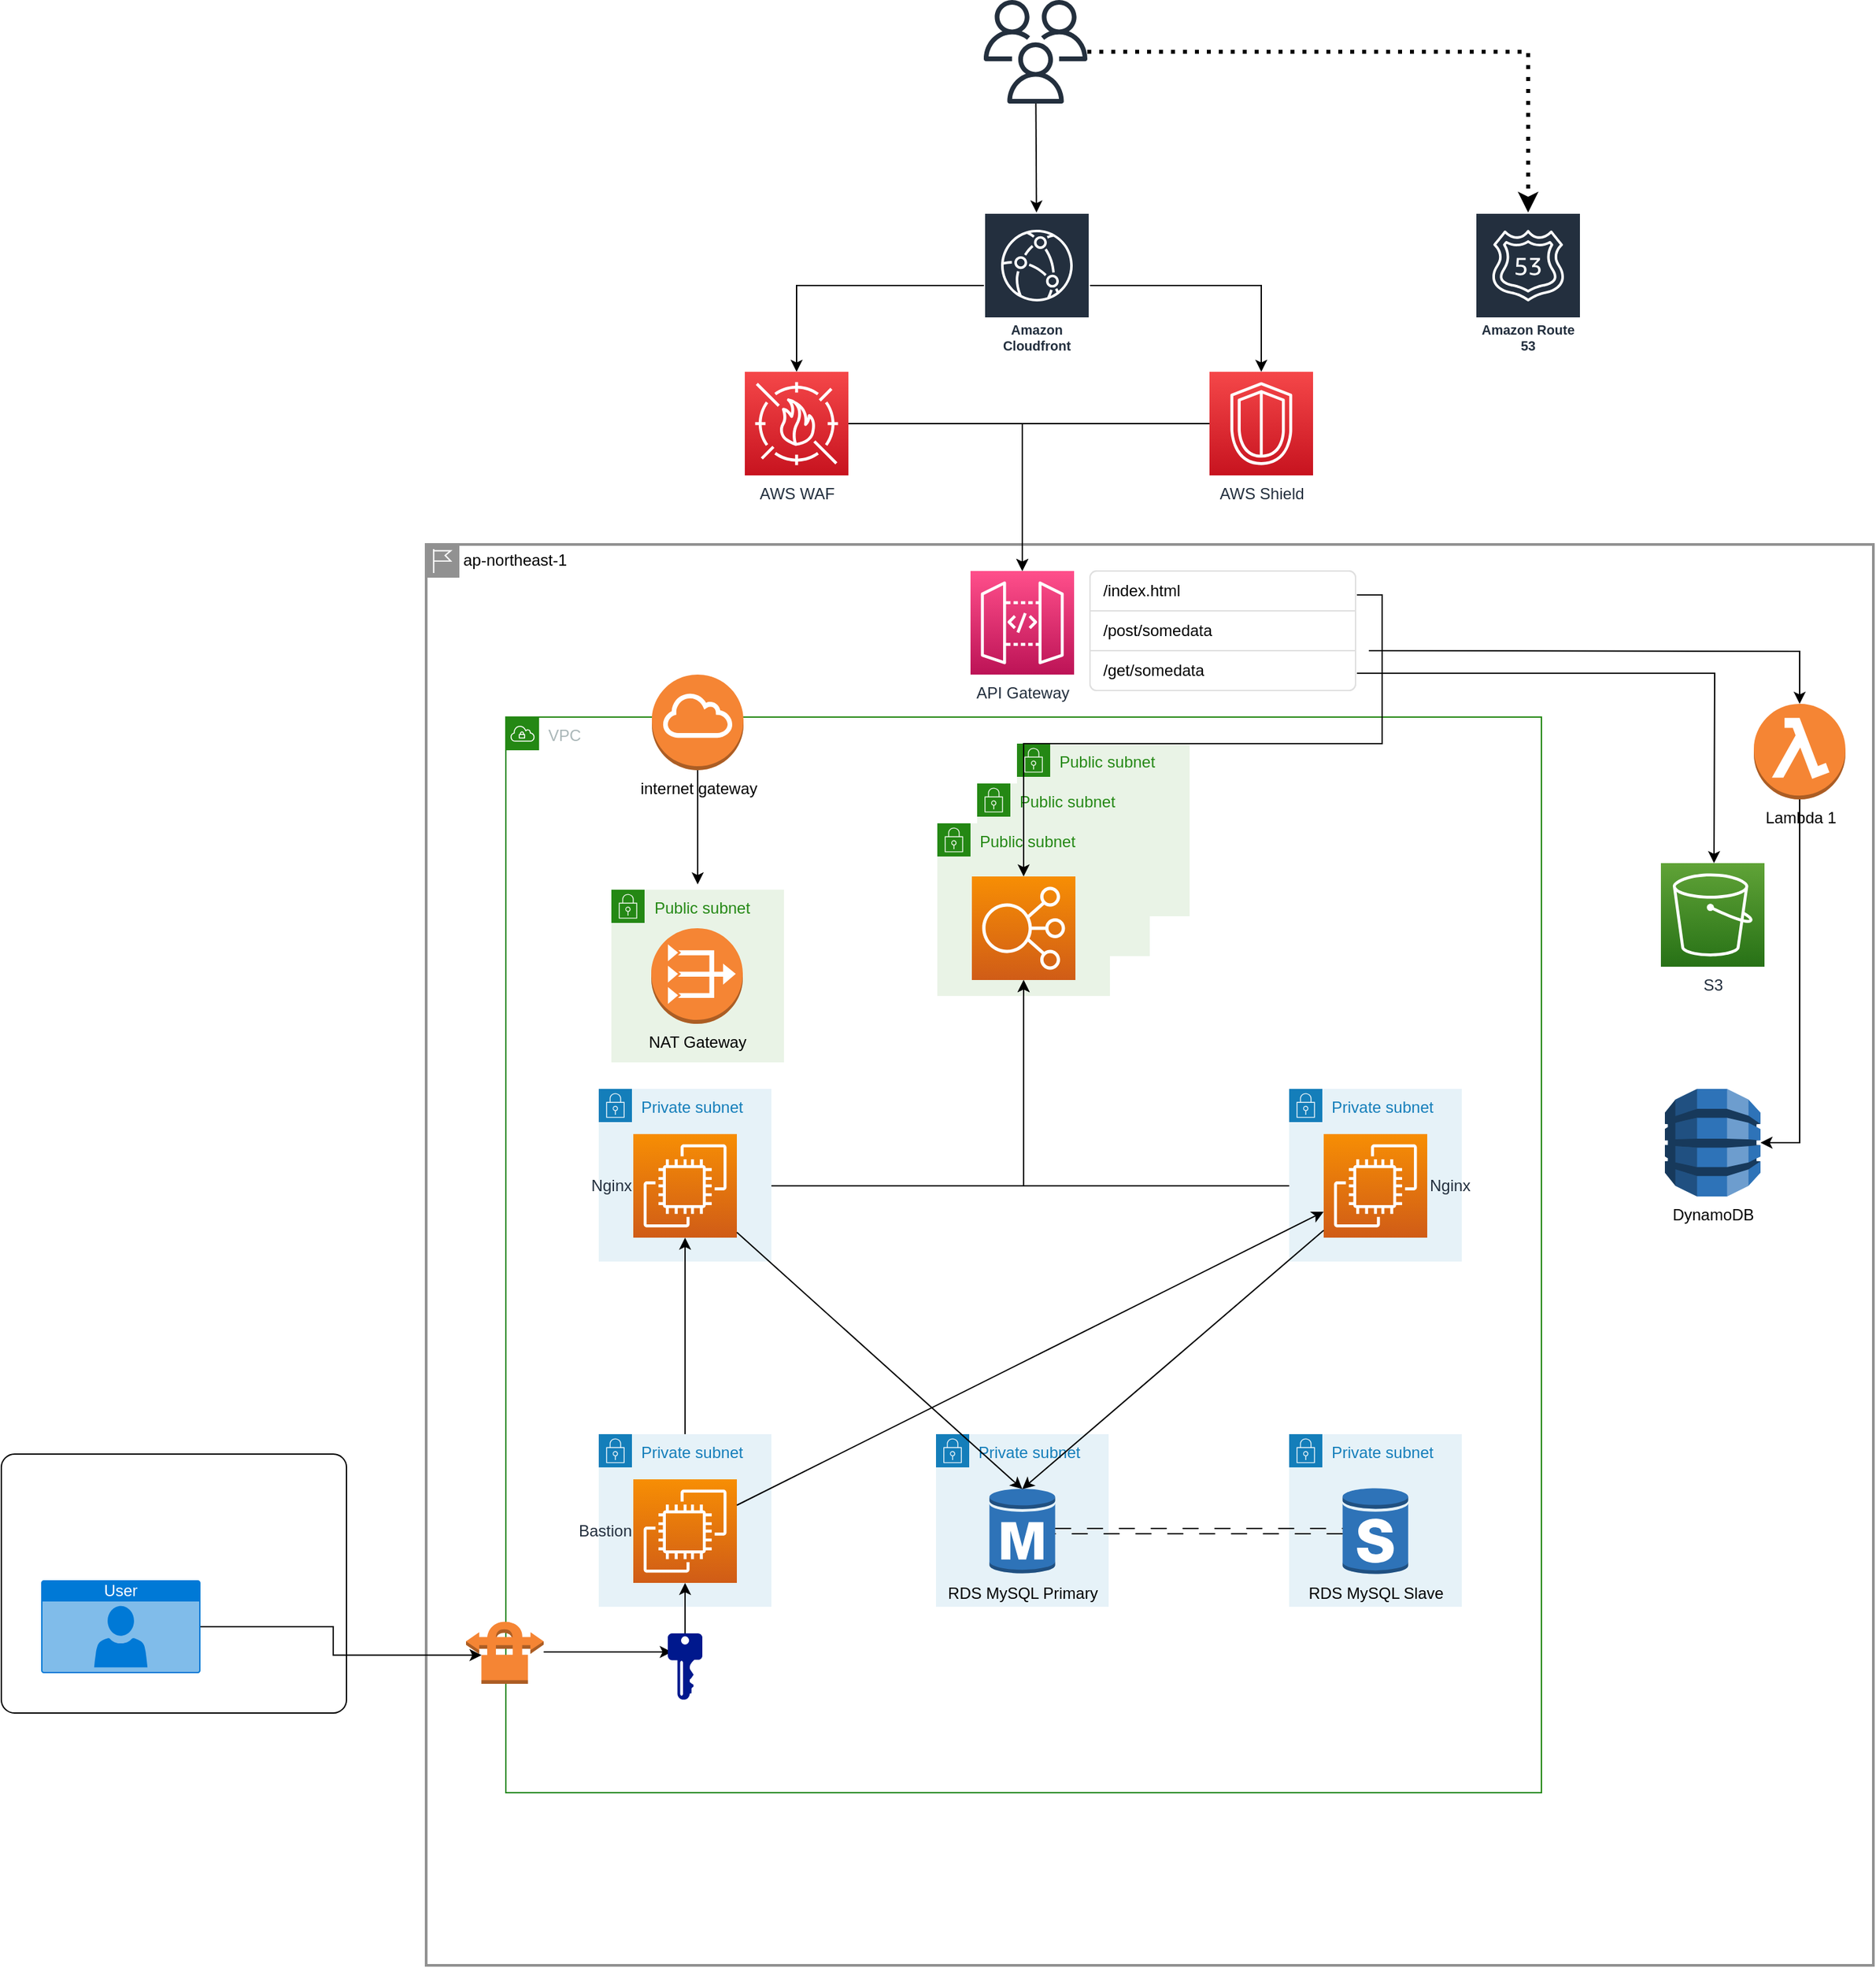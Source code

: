 <mxfile version="21.6.6" type="github">
  <diagram name="第 1 页" id="K0m6eNudbS8uEpsSqH8s">
    <mxGraphModel dx="2261" dy="1965" grid="1" gridSize="10" guides="1" tooltips="1" connect="1" arrows="1" fold="1" page="1" pageScale="1" pageWidth="827" pageHeight="1169" math="0" shadow="0">
      <root>
        <mxCell id="0" />
        <mxCell id="1" parent="0" />
        <mxCell id="7Nk23ZDvDjW6nSxyGegu-87" value="" style="rounded=1;whiteSpace=wrap;html=1;container=1;collapsible=0;absoluteArcSize=1;arcSize=20;childLayout=stackLayout;horizontal=1;horizontalStack=0;resizeParent=1;resizeParentMax=0;resizeLast=0;" vertex="1" parent="1">
          <mxGeometry x="-310" y="695" width="260" height="195" as="geometry" />
        </mxCell>
        <mxCell id="7Nk23ZDvDjW6nSxyGegu-1" value="VPC" style="points=[[0,0],[0.25,0],[0.5,0],[0.75,0],[1,0],[1,0.25],[1,0.5],[1,0.75],[1,1],[0.75,1],[0.5,1],[0.25,1],[0,1],[0,0.75],[0,0.5],[0,0.25]];outlineConnect=0;gradientColor=none;html=1;whiteSpace=wrap;fontSize=12;fontStyle=0;container=1;pointerEvents=0;collapsible=0;recursiveResize=0;shape=mxgraph.aws4.group;grIcon=mxgraph.aws4.group_vpc;strokeColor=#248814;fillColor=none;verticalAlign=top;align=left;spacingLeft=30;fontColor=#AAB7B8;dashed=0;" vertex="1" parent="1">
          <mxGeometry x="70" y="140" width="780" height="810" as="geometry" />
        </mxCell>
        <mxCell id="7Nk23ZDvDjW6nSxyGegu-31" value="Public subnet" style="points=[[0,0],[0.25,0],[0.5,0],[0.75,0],[1,0],[1,0.25],[1,0.5],[1,0.75],[1,1],[0.75,1],[0.5,1],[0.25,1],[0,1],[0,0.75],[0,0.5],[0,0.25]];outlineConnect=0;gradientColor=none;html=1;whiteSpace=wrap;fontSize=12;fontStyle=0;container=1;pointerEvents=0;collapsible=0;recursiveResize=0;shape=mxgraph.aws4.group;grIcon=mxgraph.aws4.group_security_group;grStroke=0;strokeColor=#248814;fillColor=#E9F3E6;verticalAlign=top;align=left;spacingLeft=30;fontColor=#248814;dashed=0;" vertex="1" parent="7Nk23ZDvDjW6nSxyGegu-1">
          <mxGeometry x="385" y="20" width="130" height="130" as="geometry" />
        </mxCell>
        <mxCell id="7Nk23ZDvDjW6nSxyGegu-6" value="Public subnet" style="points=[[0,0],[0.25,0],[0.5,0],[0.75,0],[1,0],[1,0.25],[1,0.5],[1,0.75],[1,1],[0.75,1],[0.5,1],[0.25,1],[0,1],[0,0.75],[0,0.5],[0,0.25]];outlineConnect=0;gradientColor=none;html=1;whiteSpace=wrap;fontSize=12;fontStyle=0;container=1;pointerEvents=0;collapsible=0;recursiveResize=0;shape=mxgraph.aws4.group;grIcon=mxgraph.aws4.group_security_group;grStroke=0;strokeColor=#248814;fillColor=#E9F3E6;verticalAlign=top;align=left;spacingLeft=30;fontColor=#248814;dashed=0;" vertex="1" parent="7Nk23ZDvDjW6nSxyGegu-1">
          <mxGeometry x="355" y="50" width="130" height="130" as="geometry" />
        </mxCell>
        <mxCell id="7Nk23ZDvDjW6nSxyGegu-5" value="Public subnet" style="points=[[0,0],[0.25,0],[0.5,0],[0.75,0],[1,0],[1,0.25],[1,0.5],[1,0.75],[1,1],[0.75,1],[0.5,1],[0.25,1],[0,1],[0,0.75],[0,0.5],[0,0.25]];outlineConnect=0;gradientColor=none;html=1;whiteSpace=wrap;fontSize=12;fontStyle=0;container=1;pointerEvents=0;collapsible=0;recursiveResize=0;shape=mxgraph.aws4.group;grIcon=mxgraph.aws4.group_security_group;grStroke=0;strokeColor=#248814;fillColor=#E9F3E6;verticalAlign=top;align=left;spacingLeft=30;fontColor=#248814;dashed=0;" vertex="1" parent="7Nk23ZDvDjW6nSxyGegu-1">
          <mxGeometry x="325" y="80" width="130" height="130" as="geometry" />
        </mxCell>
        <mxCell id="7Nk23ZDvDjW6nSxyGegu-29" value="" style="sketch=0;points=[[0,0,0],[0.25,0,0],[0.5,0,0],[0.75,0,0],[1,0,0],[0,1,0],[0.25,1,0],[0.5,1,0],[0.75,1,0],[1,1,0],[0,0.25,0],[0,0.5,0],[0,0.75,0],[1,0.25,0],[1,0.5,0],[1,0.75,0]];outlineConnect=0;fontColor=#232F3E;gradientColor=#F78E04;gradientDirection=north;fillColor=#D05C17;strokeColor=#ffffff;dashed=0;verticalLabelPosition=bottom;verticalAlign=top;align=center;html=1;fontSize=12;fontStyle=0;aspect=fixed;shape=mxgraph.aws4.resourceIcon;resIcon=mxgraph.aws4.elastic_load_balancing;" vertex="1" parent="7Nk23ZDvDjW6nSxyGegu-5">
          <mxGeometry x="26" y="40" width="78" height="78" as="geometry" />
        </mxCell>
        <mxCell id="7Nk23ZDvDjW6nSxyGegu-34" style="edgeStyle=orthogonalEdgeStyle;rounded=0;orthogonalLoop=1;jettySize=auto;html=1;" edge="1" parent="7Nk23ZDvDjW6nSxyGegu-1" source="7Nk23ZDvDjW6nSxyGegu-14" target="7Nk23ZDvDjW6nSxyGegu-29">
          <mxGeometry relative="1" as="geometry" />
        </mxCell>
        <mxCell id="7Nk23ZDvDjW6nSxyGegu-35" style="edgeStyle=orthogonalEdgeStyle;rounded=0;orthogonalLoop=1;jettySize=auto;html=1;" edge="1" parent="7Nk23ZDvDjW6nSxyGegu-1" source="7Nk23ZDvDjW6nSxyGegu-15" target="7Nk23ZDvDjW6nSxyGegu-29">
          <mxGeometry relative="1" as="geometry" />
        </mxCell>
        <mxCell id="7Nk23ZDvDjW6nSxyGegu-45" style="edgeStyle=orthogonalEdgeStyle;rounded=0;orthogonalLoop=1;jettySize=auto;html=1;exitX=1.005;exitY=0.6;exitDx=0;exitDy=0;exitPerimeter=0;" edge="1" parent="7Nk23ZDvDjW6nSxyGegu-1" source="7Nk23ZDvDjW6nSxyGegu-38" target="7Nk23ZDvDjW6nSxyGegu-29">
          <mxGeometry relative="1" as="geometry" />
        </mxCell>
        <mxCell id="7Nk23ZDvDjW6nSxyGegu-17" value="ap-northeast-1" style="shape=mxgraph.ibm.box;prType=region;fontStyle=0;verticalAlign=top;align=left;spacingLeft=32;spacingTop=4;fillColor=none;rounded=0;whiteSpace=wrap;html=1;strokeColor=#919191;strokeWidth=2;dashed=0;container=1;spacing=-4;collapsible=0;expand=0;recursiveResize=0;" vertex="1" parent="7Nk23ZDvDjW6nSxyGegu-1">
          <mxGeometry x="-60" y="-130" width="1090" height="1070" as="geometry" />
        </mxCell>
        <mxCell id="7Nk23ZDvDjW6nSxyGegu-36" value="API Gateway" style="sketch=0;points=[[0,0,0],[0.25,0,0],[0.5,0,0],[0.75,0,0],[1,0,0],[0,1,0],[0.25,1,0],[0.5,1,0],[0.75,1,0],[1,1,0],[0,0.25,0],[0,0.5,0],[0,0.75,0],[1,0.25,0],[1,0.5,0],[1,0.75,0]];outlineConnect=0;fontColor=#232F3E;gradientColor=#FF4F8B;gradientDirection=north;fillColor=#BC1356;strokeColor=#ffffff;dashed=0;verticalLabelPosition=bottom;verticalAlign=top;align=center;html=1;fontSize=12;fontStyle=0;aspect=fixed;shape=mxgraph.aws4.resourceIcon;resIcon=mxgraph.aws4.api_gateway;" vertex="1" parent="7Nk23ZDvDjW6nSxyGegu-17">
          <mxGeometry x="410" y="20" width="78" height="78" as="geometry" />
        </mxCell>
        <mxCell id="7Nk23ZDvDjW6nSxyGegu-37" value="" style="html=1;shadow=0;dashed=0;shape=mxgraph.bootstrap.rrect;rSize=5;strokeColor=#DFDFDF;html=1;whiteSpace=wrap;fillColor=#FFFFFF;fontColor=#000000;" vertex="1" parent="7Nk23ZDvDjW6nSxyGegu-17">
          <mxGeometry x="500" y="20" width="200" height="90" as="geometry" />
        </mxCell>
        <mxCell id="7Nk23ZDvDjW6nSxyGegu-38" value="/index.html" style="strokeColor=inherit;fillColor=inherit;gradientColor=inherit;fontColor=inherit;html=1;shadow=0;dashed=0;shape=mxgraph.bootstrap.topButton;rSize=5;perimeter=none;whiteSpace=wrap;resizeWidth=1;align=left;spacing=10;" vertex="1" parent="7Nk23ZDvDjW6nSxyGegu-37">
          <mxGeometry width="200" height="30" relative="1" as="geometry" />
        </mxCell>
        <mxCell id="7Nk23ZDvDjW6nSxyGegu-39" value="/post/somedata" style="strokeColor=inherit;fillColor=inherit;gradientColor=inherit;fontColor=inherit;html=1;shadow=0;dashed=0;perimeter=none;whiteSpace=wrap;resizeWidth=1;align=left;spacing=10;" vertex="1" parent="7Nk23ZDvDjW6nSxyGegu-37">
          <mxGeometry width="200" height="30" relative="1" as="geometry">
            <mxPoint y="30" as="offset" />
          </mxGeometry>
        </mxCell>
        <mxCell id="7Nk23ZDvDjW6nSxyGegu-40" value="/get/somedata" style="strokeColor=inherit;fillColor=inherit;gradientColor=inherit;fontColor=inherit;html=1;shadow=0;dashed=0;shape=mxgraph.bootstrap.bottomButton;rSize=5;perimeter=none;whiteSpace=wrap;resizeWidth=1;resizeHeight=0;align=left;spacing=10;" vertex="1" parent="7Nk23ZDvDjW6nSxyGegu-37">
          <mxGeometry y="1" width="200" height="30" relative="1" as="geometry">
            <mxPoint y="-30" as="offset" />
          </mxGeometry>
        </mxCell>
        <mxCell id="7Nk23ZDvDjW6nSxyGegu-43" style="edgeStyle=orthogonalEdgeStyle;rounded=0;orthogonalLoop=1;jettySize=auto;html=1;exitX=1.005;exitY=0.567;exitDx=0;exitDy=0;exitPerimeter=0;" edge="1" parent="7Nk23ZDvDjW6nSxyGegu-17" source="7Nk23ZDvDjW6nSxyGegu-40">
          <mxGeometry relative="1" as="geometry">
            <mxPoint x="970" y="240" as="targetPoint" />
          </mxGeometry>
        </mxCell>
        <mxCell id="7Nk23ZDvDjW6nSxyGegu-53" value="Private subnet" style="points=[[0,0],[0.25,0],[0.5,0],[0.75,0],[1,0],[1,0.25],[1,0.5],[1,0.75],[1,1],[0.75,1],[0.5,1],[0.25,1],[0,1],[0,0.75],[0,0.5],[0,0.25]];outlineConnect=0;gradientColor=none;html=1;whiteSpace=wrap;fontSize=12;fontStyle=0;container=1;pointerEvents=0;collapsible=0;recursiveResize=0;shape=mxgraph.aws4.group;grIcon=mxgraph.aws4.group_security_group;grStroke=0;strokeColor=#147EBA;fillColor=#E6F2F8;verticalAlign=top;align=left;spacingLeft=30;fontColor=#147EBA;dashed=0;" vertex="1" parent="7Nk23ZDvDjW6nSxyGegu-17">
          <mxGeometry x="130" y="670" width="130" height="130" as="geometry" />
        </mxCell>
        <mxCell id="7Nk23ZDvDjW6nSxyGegu-54" value="Bastion" style="sketch=0;points=[[0,0,0],[0.25,0,0],[0.5,0,0],[0.75,0,0],[1,0,0],[0,1,0],[0.25,1,0],[0.5,1,0],[0.75,1,0],[1,1,0],[0,0.25,0],[0,0.5,0],[0,0.75,0],[1,0.25,0],[1,0.5,0],[1,0.75,0]];outlineConnect=0;fontColor=#232F3E;gradientColor=#F78E04;gradientDirection=north;fillColor=#D05C17;strokeColor=#ffffff;dashed=0;verticalLabelPosition=middle;verticalAlign=middle;align=right;html=1;fontSize=12;fontStyle=0;aspect=fixed;shape=mxgraph.aws4.resourceIcon;resIcon=mxgraph.aws4.ec2;labelPosition=left;" vertex="1" parent="7Nk23ZDvDjW6nSxyGegu-53">
          <mxGeometry x="26" y="34" width="78" height="78" as="geometry" />
        </mxCell>
        <mxCell id="7Nk23ZDvDjW6nSxyGegu-58" value="" style="edgeStyle=orthogonalEdgeStyle;rounded=0;orthogonalLoop=1;jettySize=auto;html=1;" edge="1" parent="7Nk23ZDvDjW6nSxyGegu-17" source="7Nk23ZDvDjW6nSxyGegu-56">
          <mxGeometry relative="1" as="geometry">
            <mxPoint x="204.5" y="256" as="targetPoint" />
          </mxGeometry>
        </mxCell>
        <mxCell id="7Nk23ZDvDjW6nSxyGegu-56" value="internet gateway" style="outlineConnect=0;dashed=0;verticalLabelPosition=bottom;verticalAlign=top;align=center;html=1;shape=mxgraph.aws3.internet_gateway;fillColor=#F58534;gradientColor=none;" vertex="1" parent="7Nk23ZDvDjW6nSxyGegu-17">
          <mxGeometry x="170" y="98" width="69" height="72" as="geometry" />
        </mxCell>
        <mxCell id="7Nk23ZDvDjW6nSxyGegu-70" value="Public subnet" style="points=[[0,0],[0.25,0],[0.5,0],[0.75,0],[1,0],[1,0.25],[1,0.5],[1,0.75],[1,1],[0.75,1],[0.5,1],[0.25,1],[0,1],[0,0.75],[0,0.5],[0,0.25]];outlineConnect=0;gradientColor=none;html=1;whiteSpace=wrap;fontSize=12;fontStyle=0;container=1;pointerEvents=0;collapsible=0;recursiveResize=0;shape=mxgraph.aws4.group;grIcon=mxgraph.aws4.group_security_group;grStroke=0;strokeColor=#248814;fillColor=#E9F3E6;verticalAlign=top;align=left;spacingLeft=30;fontColor=#248814;dashed=0;" vertex="1" parent="7Nk23ZDvDjW6nSxyGegu-17">
          <mxGeometry x="139.5" y="260" width="130" height="130" as="geometry" />
        </mxCell>
        <mxCell id="7Nk23ZDvDjW6nSxyGegu-55" value="NAT Gateway" style="outlineConnect=0;dashed=0;verticalLabelPosition=bottom;verticalAlign=top;align=center;html=1;shape=mxgraph.aws3.vpc_nat_gateway;fillColor=#F58534;gradientColor=none;" vertex="1" parent="7Nk23ZDvDjW6nSxyGegu-70">
          <mxGeometry x="30" y="29" width="69" height="72" as="geometry" />
        </mxCell>
        <mxCell id="7Nk23ZDvDjW6nSxyGegu-7" value="Private subnet" style="points=[[0,0],[0.25,0],[0.5,0],[0.75,0],[1,0],[1,0.25],[1,0.5],[1,0.75],[1,1],[0.75,1],[0.5,1],[0.25,1],[0,1],[0,0.75],[0,0.5],[0,0.25]];outlineConnect=0;gradientColor=none;html=1;whiteSpace=wrap;fontSize=12;fontStyle=0;container=1;pointerEvents=0;collapsible=0;recursiveResize=0;shape=mxgraph.aws4.group;grIcon=mxgraph.aws4.group_security_group;grStroke=0;strokeColor=#147EBA;fillColor=#E6F2F8;verticalAlign=top;align=left;spacingLeft=30;fontColor=#147EBA;dashed=0;" vertex="1" parent="7Nk23ZDvDjW6nSxyGegu-17">
          <mxGeometry x="650" y="410" width="130" height="130" as="geometry" />
        </mxCell>
        <mxCell id="7Nk23ZDvDjW6nSxyGegu-15" value="Nginx" style="sketch=0;points=[[0,0,0],[0.25,0,0],[0.5,0,0],[0.75,0,0],[1,0,0],[0,1,0],[0.25,1,0],[0.5,1,0],[0.75,1,0],[1,1,0],[0,0.25,0],[0,0.5,0],[0,0.75,0],[1,0.25,0],[1,0.5,0],[1,0.75,0]];outlineConnect=0;fontColor=#232F3E;gradientColor=#F78E04;gradientDirection=north;fillColor=#D05C17;strokeColor=#ffffff;dashed=0;verticalLabelPosition=middle;verticalAlign=middle;align=left;html=1;fontSize=12;fontStyle=0;aspect=fixed;shape=mxgraph.aws4.resourceIcon;resIcon=mxgraph.aws4.ec2;labelPosition=right;" vertex="1" parent="7Nk23ZDvDjW6nSxyGegu-7">
          <mxGeometry x="26" y="34" width="78" height="78" as="geometry" />
        </mxCell>
        <mxCell id="7Nk23ZDvDjW6nSxyGegu-12" value="Private subnet" style="points=[[0,0],[0.25,0],[0.5,0],[0.75,0],[1,0],[1,0.25],[1,0.5],[1,0.75],[1,1],[0.75,1],[0.5,1],[0.25,1],[0,1],[0,0.75],[0,0.5],[0,0.25]];outlineConnect=0;gradientColor=none;html=1;whiteSpace=wrap;fontSize=12;fontStyle=0;container=1;pointerEvents=0;collapsible=0;recursiveResize=0;shape=mxgraph.aws4.group;grIcon=mxgraph.aws4.group_security_group;grStroke=0;strokeColor=#147EBA;fillColor=#E6F2F8;verticalAlign=top;align=left;spacingLeft=30;fontColor=#147EBA;dashed=0;" vertex="1" parent="7Nk23ZDvDjW6nSxyGegu-17">
          <mxGeometry x="650" y="670" width="130" height="130" as="geometry" />
        </mxCell>
        <mxCell id="7Nk23ZDvDjW6nSxyGegu-10" value="RDS MySQL Slave" style="outlineConnect=0;dashed=0;verticalLabelPosition=bottom;verticalAlign=top;align=center;html=1;shape=mxgraph.aws3.rds_db_instance_standby_multi_az;fillColor=#2E73B8;gradientColor=none;" vertex="1" parent="7Nk23ZDvDjW6nSxyGegu-12">
          <mxGeometry x="40.25" y="40" width="49.5" height="66" as="geometry" />
        </mxCell>
        <mxCell id="7Nk23ZDvDjW6nSxyGegu-4" value="Private subnet" style="points=[[0,0],[0.25,0],[0.5,0],[0.75,0],[1,0],[1,0.25],[1,0.5],[1,0.75],[1,1],[0.75,1],[0.5,1],[0.25,1],[0,1],[0,0.75],[0,0.5],[0,0.25]];outlineConnect=0;gradientColor=none;html=1;whiteSpace=wrap;fontSize=12;fontStyle=0;container=1;pointerEvents=0;collapsible=0;recursiveResize=0;shape=mxgraph.aws4.group;grIcon=mxgraph.aws4.group_security_group;grStroke=0;strokeColor=#147EBA;fillColor=#E6F2F8;verticalAlign=top;align=left;spacingLeft=30;fontColor=#147EBA;dashed=0;" vertex="1" parent="7Nk23ZDvDjW6nSxyGegu-17">
          <mxGeometry x="130" y="410" width="130" height="130" as="geometry" />
        </mxCell>
        <mxCell id="7Nk23ZDvDjW6nSxyGegu-14" value="Nginx" style="sketch=0;points=[[0,0,0],[0.25,0,0],[0.5,0,0],[0.75,0,0],[1,0,0],[0,1,0],[0.25,1,0],[0.5,1,0],[0.75,1,0],[1,1,0],[0,0.25,0],[0,0.5,0],[0,0.75,0],[1,0.25,0],[1,0.5,0],[1,0.75,0]];outlineConnect=0;fontColor=#232F3E;gradientColor=#F78E04;gradientDirection=north;fillColor=#D05C17;strokeColor=#ffffff;dashed=0;verticalLabelPosition=middle;verticalAlign=middle;align=right;html=1;fontSize=12;fontStyle=0;aspect=fixed;shape=mxgraph.aws4.resourceIcon;resIcon=mxgraph.aws4.ec2;labelPosition=left;" vertex="1" parent="7Nk23ZDvDjW6nSxyGegu-4">
          <mxGeometry x="26" y="34" width="78" height="78" as="geometry" />
        </mxCell>
        <mxCell id="7Nk23ZDvDjW6nSxyGegu-8" value="Private subnet" style="points=[[0,0],[0.25,0],[0.5,0],[0.75,0],[1,0],[1,0.25],[1,0.5],[1,0.75],[1,1],[0.75,1],[0.5,1],[0.25,1],[0,1],[0,0.75],[0,0.5],[0,0.25]];outlineConnect=0;gradientColor=none;html=1;whiteSpace=wrap;fontSize=12;fontStyle=0;container=1;pointerEvents=0;collapsible=0;recursiveResize=0;shape=mxgraph.aws4.group;grIcon=mxgraph.aws4.group_security_group;grStroke=0;strokeColor=#147EBA;fillColor=#E6F2F8;verticalAlign=top;align=left;spacingLeft=30;fontColor=#147EBA;dashed=0;" vertex="1" parent="7Nk23ZDvDjW6nSxyGegu-17">
          <mxGeometry x="384" y="670" width="130" height="130" as="geometry" />
        </mxCell>
        <mxCell id="7Nk23ZDvDjW6nSxyGegu-11" value="RDS MySQL Primary" style="outlineConnect=0;dashed=0;verticalLabelPosition=bottom;verticalAlign=top;align=center;html=1;shape=mxgraph.aws3.rds_db_instance;fillColor=#2E73B8;gradientColor=none;" vertex="1" parent="7Nk23ZDvDjW6nSxyGegu-8">
          <mxGeometry x="40.25" y="40" width="49.5" height="66" as="geometry" />
        </mxCell>
        <mxCell id="7Nk23ZDvDjW6nSxyGegu-13" style="edgeStyle=orthogonalEdgeStyle;rounded=0;orthogonalLoop=1;jettySize=auto;html=1;shape=link;dashed=1;dashPattern=12 12;" edge="1" parent="7Nk23ZDvDjW6nSxyGegu-17" source="7Nk23ZDvDjW6nSxyGegu-11" target="7Nk23ZDvDjW6nSxyGegu-10">
          <mxGeometry relative="1" as="geometry" />
        </mxCell>
        <mxCell id="7Nk23ZDvDjW6nSxyGegu-32" style="rounded=0;orthogonalLoop=1;jettySize=auto;html=1;entryX=0.5;entryY=0.02;entryDx=0;entryDy=0;entryPerimeter=0;" edge="1" parent="7Nk23ZDvDjW6nSxyGegu-17" source="7Nk23ZDvDjW6nSxyGegu-14" target="7Nk23ZDvDjW6nSxyGegu-11">
          <mxGeometry relative="1" as="geometry" />
        </mxCell>
        <mxCell id="7Nk23ZDvDjW6nSxyGegu-33" style="rounded=0;orthogonalLoop=1;jettySize=auto;html=1;entryX=0.5;entryY=0.02;entryDx=0;entryDy=0;entryPerimeter=0;" edge="1" parent="7Nk23ZDvDjW6nSxyGegu-17" source="7Nk23ZDvDjW6nSxyGegu-15" target="7Nk23ZDvDjW6nSxyGegu-11">
          <mxGeometry relative="1" as="geometry" />
        </mxCell>
        <mxCell id="7Nk23ZDvDjW6nSxyGegu-75" style="edgeStyle=orthogonalEdgeStyle;rounded=0;orthogonalLoop=1;jettySize=auto;html=1;entryX=0.5;entryY=1;entryDx=0;entryDy=0;entryPerimeter=0;" edge="1" parent="7Nk23ZDvDjW6nSxyGegu-17" source="7Nk23ZDvDjW6nSxyGegu-53" target="7Nk23ZDvDjW6nSxyGegu-14">
          <mxGeometry relative="1" as="geometry" />
        </mxCell>
        <mxCell id="7Nk23ZDvDjW6nSxyGegu-76" style="rounded=0;orthogonalLoop=1;jettySize=auto;html=1;" edge="1" parent="7Nk23ZDvDjW6nSxyGegu-17" source="7Nk23ZDvDjW6nSxyGegu-54" target="7Nk23ZDvDjW6nSxyGegu-15">
          <mxGeometry relative="1" as="geometry" />
        </mxCell>
        <mxCell id="7Nk23ZDvDjW6nSxyGegu-84" style="edgeStyle=orthogonalEdgeStyle;rounded=0;orthogonalLoop=1;jettySize=auto;html=1;entryX=0.115;entryY=0.28;entryDx=0;entryDy=0;entryPerimeter=0;" edge="1" parent="7Nk23ZDvDjW6nSxyGegu-17" source="7Nk23ZDvDjW6nSxyGegu-77" target="7Nk23ZDvDjW6nSxyGegu-83">
          <mxGeometry relative="1" as="geometry" />
        </mxCell>
        <mxCell id="7Nk23ZDvDjW6nSxyGegu-77" value="" style="outlineConnect=0;dashed=0;verticalLabelPosition=bottom;verticalAlign=top;align=center;html=1;shape=mxgraph.aws3.vpn_connection;fillColor=#F58534;gradientColor=none;" vertex="1" parent="7Nk23ZDvDjW6nSxyGegu-17">
          <mxGeometry x="30" y="810" width="58.5" height="48" as="geometry" />
        </mxCell>
        <mxCell id="7Nk23ZDvDjW6nSxyGegu-78" value="S3" style="sketch=0;points=[[0,0,0],[0.25,0,0],[0.5,0,0],[0.75,0,0],[1,0,0],[0,1,0],[0.25,1,0],[0.5,1,0],[0.75,1,0],[1,1,0],[0,0.25,0],[0,0.5,0],[0,0.75,0],[1,0.25,0],[1,0.5,0],[1,0.75,0]];outlineConnect=0;fontColor=#232F3E;gradientColor=#60A337;gradientDirection=north;fillColor=#277116;strokeColor=#ffffff;dashed=0;verticalLabelPosition=bottom;verticalAlign=top;align=center;html=1;fontSize=12;fontStyle=0;aspect=fixed;shape=mxgraph.aws4.resourceIcon;resIcon=mxgraph.aws4.s3;" vertex="1" parent="7Nk23ZDvDjW6nSxyGegu-17">
          <mxGeometry x="930" y="240" width="78" height="78" as="geometry" />
        </mxCell>
        <mxCell id="7Nk23ZDvDjW6nSxyGegu-79" value="DynamoDB" style="outlineConnect=0;dashed=0;verticalLabelPosition=bottom;verticalAlign=top;align=center;html=1;shape=mxgraph.aws3.dynamo_db;fillColor=#2E73B8;gradientColor=none;" vertex="1" parent="7Nk23ZDvDjW6nSxyGegu-17">
          <mxGeometry x="933" y="410" width="72" height="81" as="geometry" />
        </mxCell>
        <mxCell id="7Nk23ZDvDjW6nSxyGegu-85" value="" style="edgeStyle=orthogonalEdgeStyle;rounded=0;orthogonalLoop=1;jettySize=auto;html=1;" edge="1" parent="7Nk23ZDvDjW6nSxyGegu-17" source="7Nk23ZDvDjW6nSxyGegu-83" target="7Nk23ZDvDjW6nSxyGegu-54">
          <mxGeometry relative="1" as="geometry" />
        </mxCell>
        <mxCell id="7Nk23ZDvDjW6nSxyGegu-83" value="" style="sketch=0;aspect=fixed;pointerEvents=1;shadow=0;dashed=0;html=1;strokeColor=none;labelPosition=center;verticalLabelPosition=bottom;verticalAlign=top;align=center;fillColor=#00188D;shape=mxgraph.mscae.enterprise.key_permissions" vertex="1" parent="7Nk23ZDvDjW6nSxyGegu-17">
          <mxGeometry x="182" y="820" width="26" height="50" as="geometry" />
        </mxCell>
        <mxCell id="7Nk23ZDvDjW6nSxyGegu-80" style="edgeStyle=orthogonalEdgeStyle;rounded=0;orthogonalLoop=1;jettySize=auto;html=1;entryX=1;entryY=0.5;entryDx=0;entryDy=0;entryPerimeter=0;" edge="1" parent="1" source="7Nk23ZDvDjW6nSxyGegu-41" target="7Nk23ZDvDjW6nSxyGegu-79">
          <mxGeometry relative="1" as="geometry" />
        </mxCell>
        <mxCell id="7Nk23ZDvDjW6nSxyGegu-41" value="Lambda 1" style="outlineConnect=0;dashed=0;verticalLabelPosition=bottom;verticalAlign=top;align=center;html=1;shape=mxgraph.aws3.lambda_function;fillColor=#F58534;gradientColor=none;" vertex="1" parent="1">
          <mxGeometry x="1010" y="130" width="69" height="72" as="geometry" />
        </mxCell>
        <mxCell id="7Nk23ZDvDjW6nSxyGegu-42" style="edgeStyle=orthogonalEdgeStyle;rounded=0;orthogonalLoop=1;jettySize=auto;html=1;" edge="1" parent="1" target="7Nk23ZDvDjW6nSxyGegu-41">
          <mxGeometry relative="1" as="geometry">
            <mxPoint x="720" y="90" as="sourcePoint" />
          </mxGeometry>
        </mxCell>
        <mxCell id="7Nk23ZDvDjW6nSxyGegu-61" style="edgeStyle=orthogonalEdgeStyle;rounded=0;orthogonalLoop=1;jettySize=auto;html=1;entryX=0.5;entryY=0;entryDx=0;entryDy=0;entryPerimeter=0;" edge="1" parent="1" source="7Nk23ZDvDjW6nSxyGegu-46" target="7Nk23ZDvDjW6nSxyGegu-60">
          <mxGeometry relative="1" as="geometry" />
        </mxCell>
        <mxCell id="7Nk23ZDvDjW6nSxyGegu-62" style="edgeStyle=orthogonalEdgeStyle;rounded=0;orthogonalLoop=1;jettySize=auto;html=1;" edge="1" parent="1" source="7Nk23ZDvDjW6nSxyGegu-46" target="7Nk23ZDvDjW6nSxyGegu-59">
          <mxGeometry relative="1" as="geometry" />
        </mxCell>
        <mxCell id="7Nk23ZDvDjW6nSxyGegu-46" value="Amazon Cloudfront" style="sketch=0;outlineConnect=0;fontColor=#232F3E;gradientColor=none;strokeColor=#ffffff;fillColor=#232F3E;dashed=0;verticalLabelPosition=middle;verticalAlign=bottom;align=center;html=1;whiteSpace=wrap;fontSize=10;fontStyle=1;spacing=3;shape=mxgraph.aws4.productIcon;prIcon=mxgraph.aws4.cloudfront;" vertex="1" parent="1">
          <mxGeometry x="430" y="-240" width="80" height="110" as="geometry" />
        </mxCell>
        <mxCell id="7Nk23ZDvDjW6nSxyGegu-63" style="edgeStyle=orthogonalEdgeStyle;rounded=0;orthogonalLoop=1;jettySize=auto;html=1;" edge="1" parent="1" source="7Nk23ZDvDjW6nSxyGegu-60" target="7Nk23ZDvDjW6nSxyGegu-36">
          <mxGeometry relative="1" as="geometry" />
        </mxCell>
        <mxCell id="7Nk23ZDvDjW6nSxyGegu-60" value="AWS WAF" style="sketch=0;points=[[0,0,0],[0.25,0,0],[0.5,0,0],[0.75,0,0],[1,0,0],[0,1,0],[0.25,1,0],[0.5,1,0],[0.75,1,0],[1,1,0],[0,0.25,0],[0,0.5,0],[0,0.75,0],[1,0.25,0],[1,0.5,0],[1,0.75,0]];outlineConnect=0;fontColor=#232F3E;gradientColor=#F54749;gradientDirection=north;fillColor=#C7131F;strokeColor=#ffffff;dashed=0;verticalLabelPosition=bottom;verticalAlign=top;align=center;html=1;fontSize=12;fontStyle=0;aspect=fixed;shape=mxgraph.aws4.resourceIcon;resIcon=mxgraph.aws4.waf;" vertex="1" parent="1">
          <mxGeometry x="250" y="-120" width="78" height="78" as="geometry" />
        </mxCell>
        <mxCell id="7Nk23ZDvDjW6nSxyGegu-64" style="edgeStyle=orthogonalEdgeStyle;rounded=0;orthogonalLoop=1;jettySize=auto;html=1;" edge="1" parent="1" source="7Nk23ZDvDjW6nSxyGegu-59" target="7Nk23ZDvDjW6nSxyGegu-36">
          <mxGeometry relative="1" as="geometry" />
        </mxCell>
        <mxCell id="7Nk23ZDvDjW6nSxyGegu-59" value="AWS Shield" style="sketch=0;points=[[0,0,0],[0.25,0,0],[0.5,0,0],[0.75,0,0],[1,0,0],[0,1,0],[0.25,1,0],[0.5,1,0],[0.75,1,0],[1,1,0],[0,0.25,0],[0,0.5,0],[0,0.75,0],[1,0.25,0],[1,0.5,0],[1,0.75,0]];outlineConnect=0;fontColor=#232F3E;gradientColor=#F54749;gradientDirection=north;fillColor=#C7131F;strokeColor=#ffffff;dashed=0;verticalLabelPosition=bottom;verticalAlign=top;align=center;html=1;fontSize=12;fontStyle=0;aspect=fixed;shape=mxgraph.aws4.resourceIcon;resIcon=mxgraph.aws4.security_identity_and_compliance;" vertex="1" parent="1">
          <mxGeometry x="600" y="-120" width="78" height="78" as="geometry" />
        </mxCell>
        <mxCell id="7Nk23ZDvDjW6nSxyGegu-65" value="Amazon Route 53" style="sketch=0;outlineConnect=0;fontColor=#232F3E;gradientColor=none;strokeColor=#ffffff;fillColor=#232F3E;dashed=0;verticalLabelPosition=middle;verticalAlign=bottom;align=center;html=1;whiteSpace=wrap;fontSize=10;fontStyle=1;spacing=3;shape=mxgraph.aws4.productIcon;prIcon=mxgraph.aws4.route_53;" vertex="1" parent="1">
          <mxGeometry x="800" y="-240" width="80" height="110" as="geometry" />
        </mxCell>
        <mxCell id="7Nk23ZDvDjW6nSxyGegu-67" style="edgeStyle=orthogonalEdgeStyle;rounded=0;orthogonalLoop=1;jettySize=auto;html=1;dashed=1;dashPattern=1 2;strokeWidth=3;" edge="1" parent="1" source="7Nk23ZDvDjW6nSxyGegu-66" target="7Nk23ZDvDjW6nSxyGegu-65">
          <mxGeometry relative="1" as="geometry" />
        </mxCell>
        <mxCell id="7Nk23ZDvDjW6nSxyGegu-69" style="rounded=0;orthogonalLoop=1;jettySize=auto;html=1;" edge="1" parent="1" source="7Nk23ZDvDjW6nSxyGegu-66" target="7Nk23ZDvDjW6nSxyGegu-46">
          <mxGeometry relative="1" as="geometry" />
        </mxCell>
        <mxCell id="7Nk23ZDvDjW6nSxyGegu-66" value="" style="sketch=0;outlineConnect=0;fontColor=#232F3E;gradientColor=none;fillColor=#232F3D;strokeColor=none;dashed=0;verticalLabelPosition=bottom;verticalAlign=top;align=center;html=1;fontSize=12;fontStyle=0;aspect=fixed;pointerEvents=1;shape=mxgraph.aws4.users;" vertex="1" parent="1">
          <mxGeometry x="430" y="-400" width="78" height="78" as="geometry" />
        </mxCell>
        <mxCell id="7Nk23ZDvDjW6nSxyGegu-89" style="edgeStyle=orthogonalEdgeStyle;rounded=0;orthogonalLoop=1;jettySize=auto;html=1;entryX=0.2;entryY=0.55;entryDx=0;entryDy=0;entryPerimeter=0;" edge="1" parent="1" source="7Nk23ZDvDjW6nSxyGegu-82" target="7Nk23ZDvDjW6nSxyGegu-77">
          <mxGeometry relative="1" as="geometry" />
        </mxCell>
        <mxCell id="7Nk23ZDvDjW6nSxyGegu-82" value="User" style="html=1;whiteSpace=wrap;strokeColor=none;fillColor=#0079D6;labelPosition=center;verticalLabelPosition=middle;verticalAlign=top;align=center;fontSize=12;outlineConnect=0;spacingTop=-6;fontColor=#FFFFFF;sketch=0;shape=mxgraph.sitemap.user;" vertex="1" parent="1">
          <mxGeometry x="-280" y="790" width="120" height="70" as="geometry" />
        </mxCell>
      </root>
    </mxGraphModel>
  </diagram>
</mxfile>
